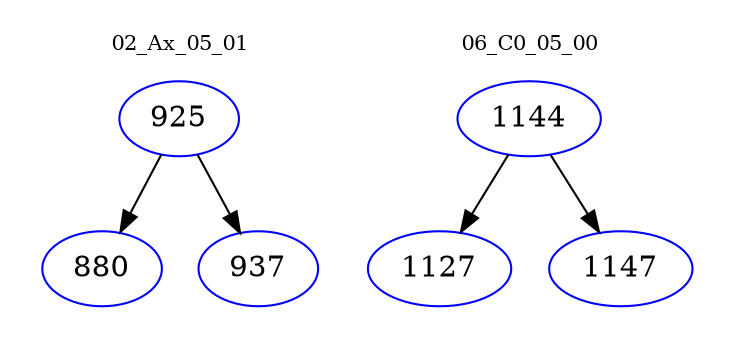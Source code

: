 digraph{
subgraph cluster_0 {
color = white
label = "02_Ax_05_01";
fontsize=10;
T0_925 [label="925", color="blue"]
T0_925 -> T0_880 [color="black"]
T0_880 [label="880", color="blue"]
T0_925 -> T0_937 [color="black"]
T0_937 [label="937", color="blue"]
}
subgraph cluster_1 {
color = white
label = "06_C0_05_00";
fontsize=10;
T1_1144 [label="1144", color="blue"]
T1_1144 -> T1_1127 [color="black"]
T1_1127 [label="1127", color="blue"]
T1_1144 -> T1_1147 [color="black"]
T1_1147 [label="1147", color="blue"]
}
}

